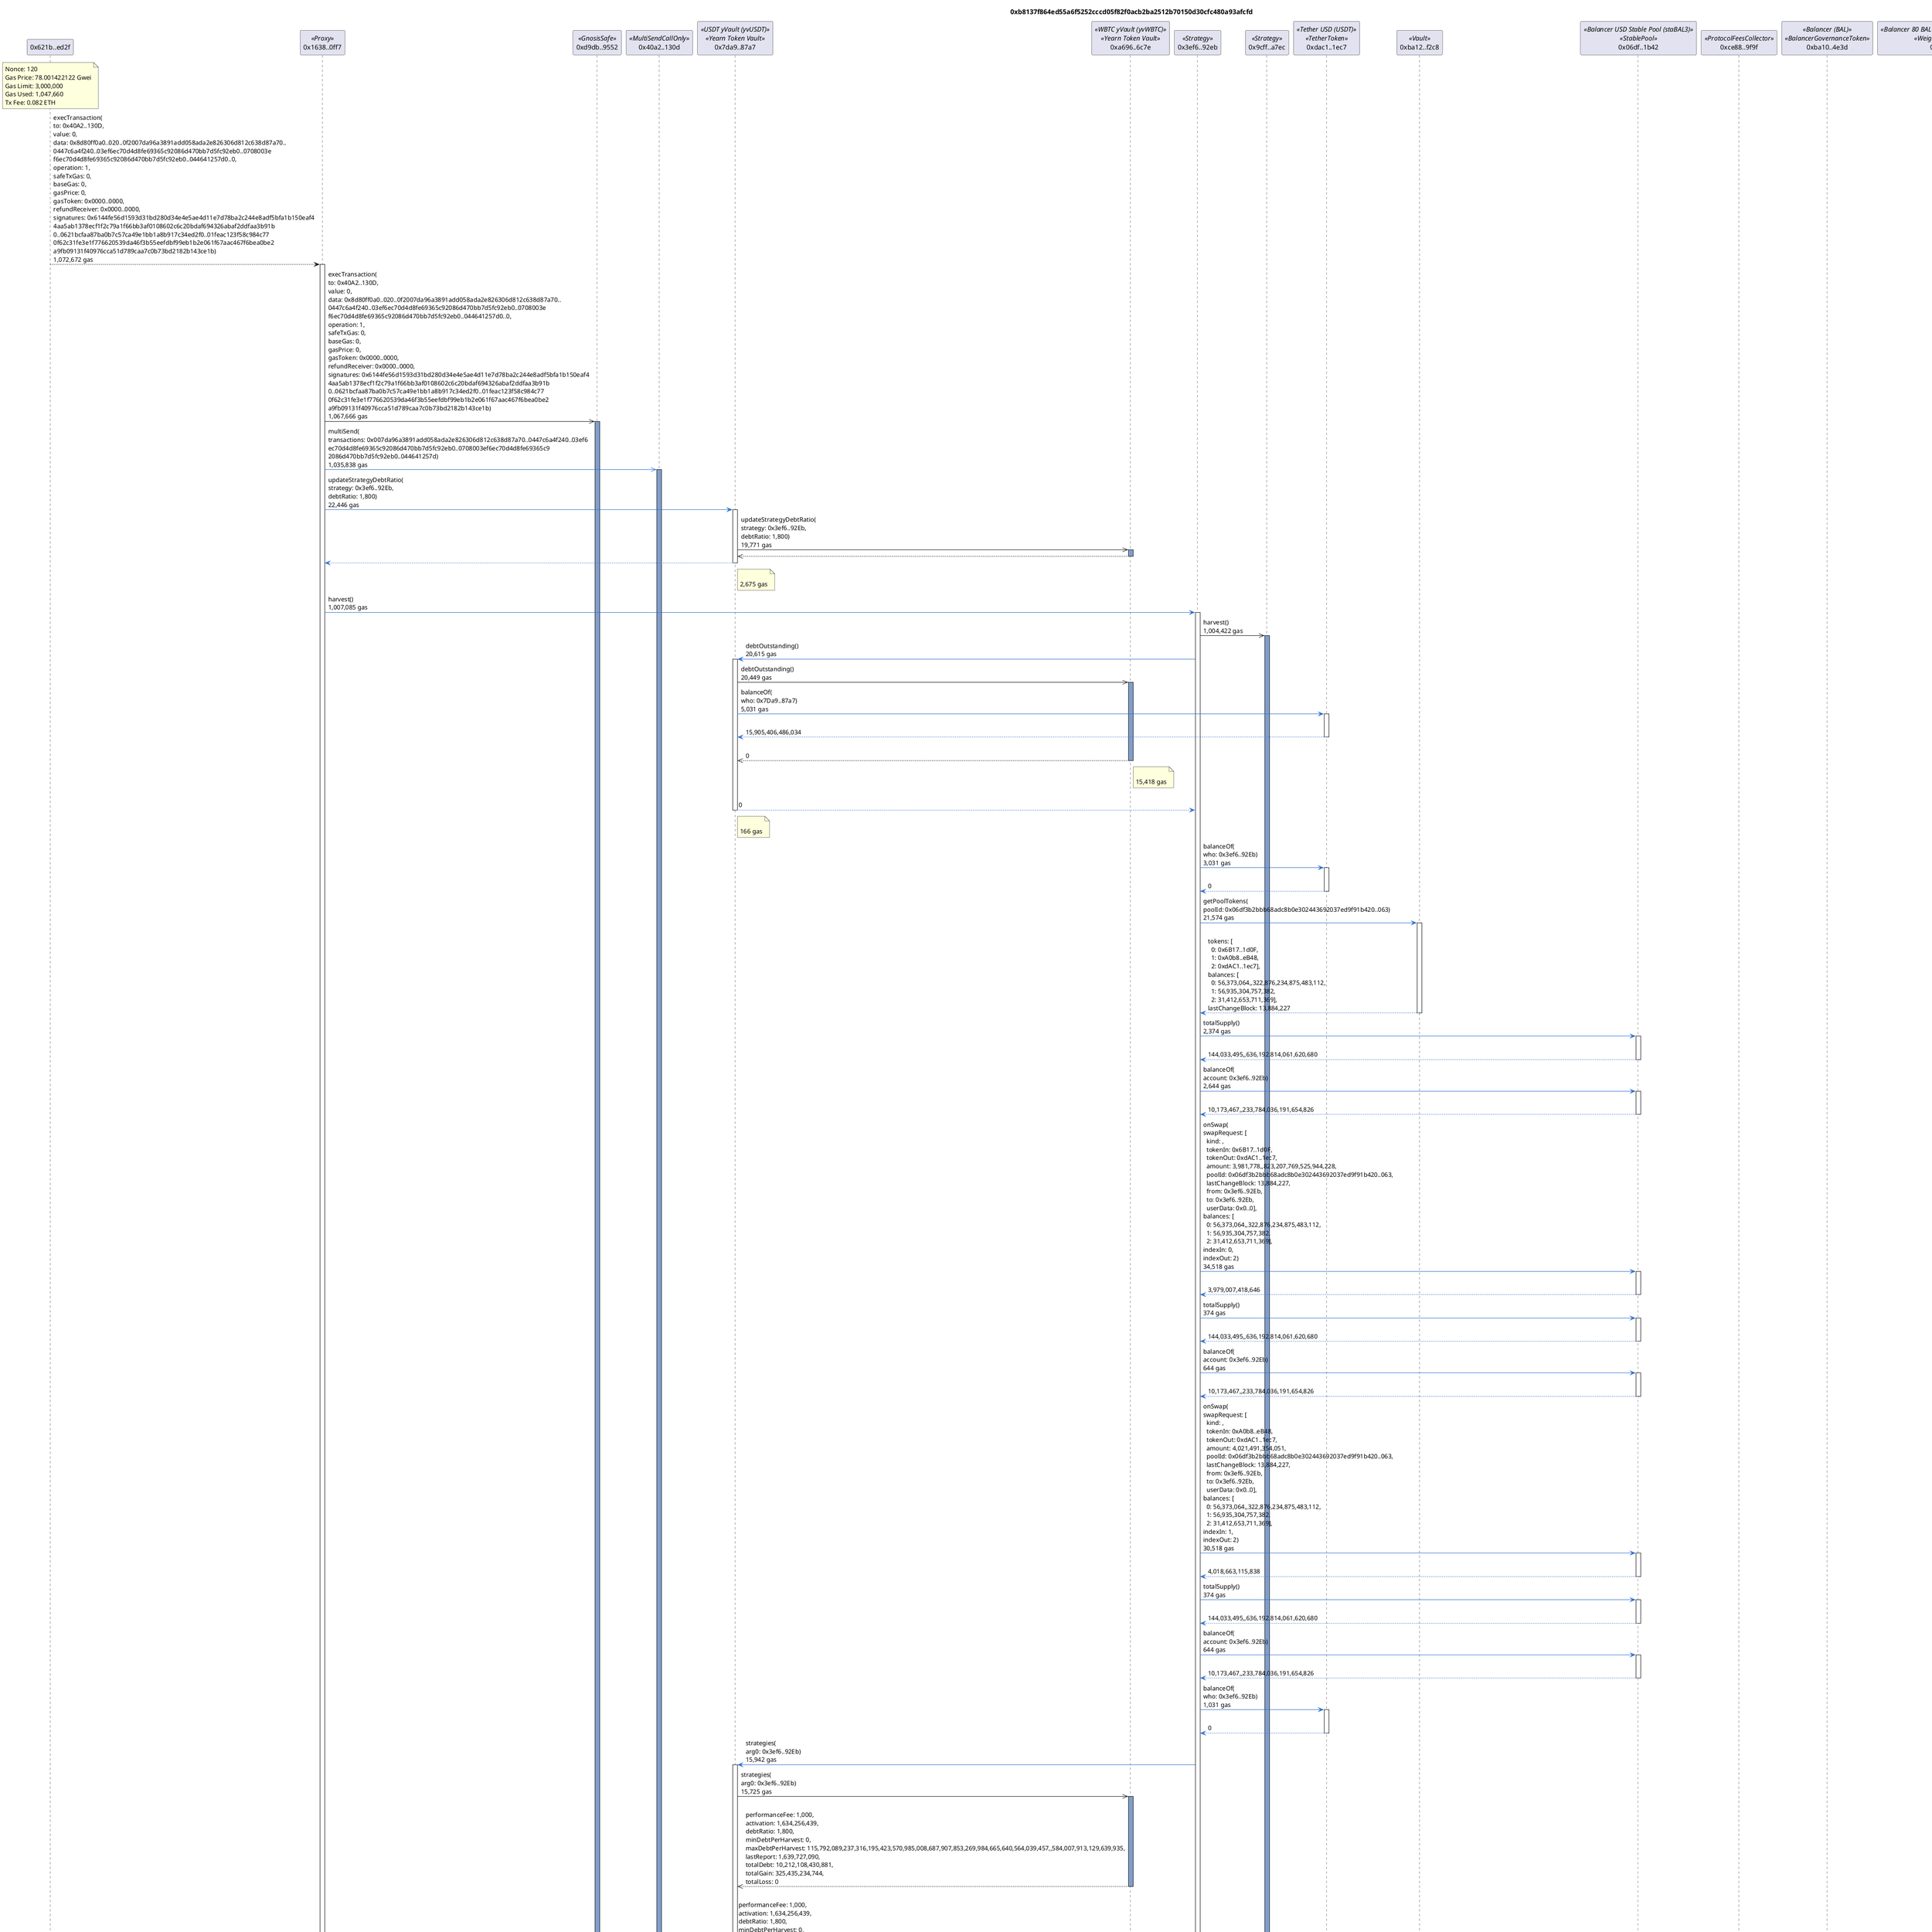 @startuml
title 0xb8137f864ed55a6f5252cccd05f82f0acb2ba2512b70150d30cfc480a93afcfd
caption  Mon, 27 Dec 2021 01:19:00 GMT
participant "0x621b..ed2f" as 621bed2f 
participant "0x1638..0ff7" as 16380ff7 <<Proxy>>
participant "0xd9db..9552" as d9db9552 <<GnosisSafe>>
participant "0x40a2..130d" as 40a2130d <<MultiSendCallOnly>>
participant "0x7da9..87a7" as 7da987a7 <<USDT yVault (yvUSDT)>><<Yearn Token Vault>>
participant "0xa696..6c7e" as a6966c7e <<WBTC yVault (yvWBTC)>><<Yearn Token Vault>>
participant "0x3ef6..92eb" as 3ef692eb <<Strategy>>
participant "0x9cff..a7ec" as 9cffa7ec <<Strategy>>
participant "0xdac1..1ec7" as dac11ec7 <<Tether USD (USDT)>><<TetherToken>>
participant "0xba12..f2c8" as ba12f2c8 <<Vault>>
participant "0x06df..1b42" as 06df1b42 <<Balancer USD Stable Pool (staBAL3)>><<StablePool>>
participant "0xce88..9f9f" as ce889f9f <<ProtocolFeesCollector>>
participant "0xba10..4e3d" as ba104e3d <<Balancer (BAL)>><<BalancerGovernanceToken>>
participant "0x5c6e..8f56" as 5c6e8f56 <<Balancer 80 BAL 20 WETH (B-80BAL-20WETH)>><<WeightedPool2Tokens>>
participant "0x9664..b6f8" as 9664b6f8 <<Balancer 50 USDC 50 WETH (B-50USDC-50WETH)>><<WeightedPool2Tokens>>
participant "0xddce..f012" as ddcef012 <<CommonHealthCheck>>

note over 621bed2f
Nonce: 120
Gas Price: 78.001422122 Gwei
Gas Limit: 3,000,000
Gas Used: 1,047,660
Tx Fee: 0.082 ETH
end note

621bed2f --> 16380ff7: execTransaction(\nto: 0x40A2..130D,\nvalue: 0,\ndata: 0x8d80ff0a0..020..0f2007da96a3891add058ada2e826306d812c638d87a70..\n0447c6a4f240..03ef6ec70d4d8fe69365c92086d470bb7d5fc92eb0..0708003e\nf6ec70d4d8fe69365c92086d470bb7d5fc92eb0..044641257d0..0,\noperation: 1,\nsafeTxGas: 0,\nbaseGas: 0,\ngasPrice: 0,\ngasToken: 0x0000..0000,\nrefundReceiver: 0x0000..0000,\nsignatures: 0x6144fe56d1593d31bd280d34e4e5ae4d11e7d78ba2c244e8adf5bfa1b150eaf4\n4aa5ab1378ecf1f2c79a1f66bb3af0108602c6c20bdaf694326abaf2ddfaa3b91b\n0..0621bcfaa87ba0b7c57ca49e1bb1a8b917c34ed2f0..01feac123f58c984c77\n0f62c31fe3e1f776620539da46f3b55eefdbf99eb1b2e061f67aac467f6bea0be2\na9fb09131f40976cca51d789caa7c0b73bd2182b143ce1b)\n1,072,672 gas
activate 16380ff7
16380ff7 ->> d9db9552: execTransaction(\nto: 0x40A2..130D,\nvalue: 0,\ndata: 0x8d80ff0a0..020..0f2007da96a3891add058ada2e826306d812c638d87a70..\n0447c6a4f240..03ef6ec70d4d8fe69365c92086d470bb7d5fc92eb0..0708003e\nf6ec70d4d8fe69365c92086d470bb7d5fc92eb0..044641257d0..0,\noperation: 1,\nsafeTxGas: 0,\nbaseGas: 0,\ngasPrice: 0,\ngasToken: 0x0000..0000,\nrefundReceiver: 0x0000..0000,\nsignatures: 0x6144fe56d1593d31bd280d34e4e5ae4d11e7d78ba2c244e8adf5bfa1b150eaf4\n4aa5ab1378ecf1f2c79a1f66bb3af0108602c6c20bdaf694326abaf2ddfaa3b91b\n0..0621bcfaa87ba0b7c57ca49e1bb1a8b917c34ed2f0..01feac123f58c984c77\n0f62c31fe3e1f776620539da46f3b55eefdbf99eb1b2e061f67aac467f6bea0be2\na9fb09131f40976cca51d789caa7c0b73bd2182b143ce1b)\n1,067,666 gas
activate d9db9552 #809ECB
16380ff7 -[#3471CD]>> 40a2130d: multiSend(\ntransactions: 0x007da96a3891add058ada2e826306d812c638d87a70..0447c6a4f240..03ef6\nec70d4d8fe69365c92086d470bb7d5fc92eb0..0708003ef6ec70d4d8fe69365c9\n2086d470bb7d5fc92eb0..044641257d)\n1,035,838 gas
activate 40a2130d #809ECB
16380ff7 -[#3471CD]> 7da987a7: updateStrategyDebtRatio(\nstrategy: 0x3ef6..92Eb,\ndebtRatio: 1,800)\n22,446 gas
activate 7da987a7
7da987a7 ->> a6966c7e: updateStrategyDebtRatio(\nstrategy: 0x3ef6..92Eb,\ndebtRatio: 1,800)\n19,771 gas
activate a6966c7e #809ECB
return
return
note right of 7da987a7: \n2,675 gas
16380ff7 -[#3471CD]> 3ef692eb: harvest()\n1,007,085 gas
activate 3ef692eb
3ef692eb ->> 9cffa7ec: harvest()\n1,004,422 gas
activate 9cffa7ec #809ECB
3ef692eb -[#3471CD]> 7da987a7: debtOutstanding()\n20,615 gas
activate 7da987a7
7da987a7 ->> a6966c7e: debtOutstanding()\n20,449 gas
activate a6966c7e #809ECB
7da987a7 -[#3471CD]> dac11ec7: balanceOf(\nwho: 0x7Da9..87a7)\n5,031 gas
activate dac11ec7
return\n15,905,406,486,034
return\n0
note right of a6966c7e: \n15,418 gas
return\n0
note right of 7da987a7: \n166 gas
3ef692eb -[#3471CD]> dac11ec7: balanceOf(\nwho: 0x3ef6..92Eb)\n3,031 gas
activate dac11ec7
return\n0
3ef692eb -[#3471CD]> ba12f2c8: getPoolTokens(\npoolId: 0x06df3b2bbb68adc8b0e302443692037ed9f91b420..063)\n21,574 gas
activate ba12f2c8
return\ntokens: [\n  0: 0x6B17..1d0F,\n  1: 0xA0b8..eB48,\n  2: 0xdAC1..1ec7],\nbalances: [\n  0: 56,373,064,,322,876,234,875,483,112,\n  1: 56,935,304,757,382,\n  2: 31,412,653,711,369],\nlastChangeBlock: 13,884,227
3ef692eb -[#3471CD]> 06df1b42: totalSupply()\n2,374 gas
activate 06df1b42
return\n144,033,495,,636,192,814,061,620,680
3ef692eb -[#3471CD]> 06df1b42: balanceOf(\naccount: 0x3ef6..92Eb)\n2,644 gas
activate 06df1b42
return\n10,173,467,,233,784,036,191,654,826
3ef692eb -[#3471CD]> 06df1b42: onSwap(\nswapRequest: [\n  kind: ,\n  tokenIn: 0x6B17..1d0F,\n  tokenOut: 0xdAC1..1ec7,\n  amount: 3,981,778,,823,207,769,525,944,228,\n  poolId: 0x06df3b2bbb68adc8b0e302443692037ed9f91b420..063,\n  lastChangeBlock: 13,884,227,\n  from: 0x3ef6..92Eb,\n  to: 0x3ef6..92Eb,\n  userData: 0x0..0],\nbalances: [\n  0: 56,373,064,,322,876,234,875,483,112,\n  1: 56,935,304,757,382,\n  2: 31,412,653,711,369],\nindexIn: 0,\nindexOut: 2)\n34,518 gas
activate 06df1b42
return\n3,979,007,418,646
3ef692eb -[#3471CD]> 06df1b42: totalSupply()\n374 gas
activate 06df1b42
return\n144,033,495,,636,192,814,061,620,680
3ef692eb -[#3471CD]> 06df1b42: balanceOf(\naccount: 0x3ef6..92Eb)\n644 gas
activate 06df1b42
return\n10,173,467,,233,784,036,191,654,826
3ef692eb -[#3471CD]> 06df1b42: onSwap(\nswapRequest: [\n  kind: ,\n  tokenIn: 0xA0b8..eB48,\n  tokenOut: 0xdAC1..1ec7,\n  amount: 4,021,491,354,051,\n  poolId: 0x06df3b2bbb68adc8b0e302443692037ed9f91b420..063,\n  lastChangeBlock: 13,884,227,\n  from: 0x3ef6..92Eb,\n  to: 0x3ef6..92Eb,\n  userData: 0x0..0],\nbalances: [\n  0: 56,373,064,,322,876,234,875,483,112,\n  1: 56,935,304,757,382,\n  2: 31,412,653,711,369],\nindexIn: 1,\nindexOut: 2)\n30,518 gas
activate 06df1b42
return\n4,018,663,115,838
3ef692eb -[#3471CD]> 06df1b42: totalSupply()\n374 gas
activate 06df1b42
return\n144,033,495,,636,192,814,061,620,680
3ef692eb -[#3471CD]> 06df1b42: balanceOf(\naccount: 0x3ef6..92Eb)\n644 gas
activate 06df1b42
return\n10,173,467,,233,784,036,191,654,826
3ef692eb -[#3471CD]> dac11ec7: balanceOf(\nwho: 0x3ef6..92Eb)\n1,031 gas
activate dac11ec7
return\n0
3ef692eb -[#3471CD]> 7da987a7: strategies(\narg0: 0x3ef6..92Eb)\n15,942 gas
activate 7da987a7
7da987a7 ->> a6966c7e: strategies(\narg0: 0x3ef6..92Eb)\n15,725 gas
activate a6966c7e #809ECB
return\nperformanceFee: 1,000,\nactivation: 1,634,256,439,\ndebtRatio: 1,800,\nminDebtPerHarvest: 0,\nmaxDebtPerHarvest: 115,792,089,237,316,195,423,570,985,008,687,907,853,269,984,665,640,564,039,457,,584,007,913,129,639,935,\nlastReport: 1,639,727,090,\ntotalDebt: 10,212,108,430,881,\ntotalGain: 325,435,234,744,\ntotalLoss: 0
return\nperformanceFee: 1,000,\nactivation: 1,634,256,439,\ndebtRatio: 1,800,\nminDebtPerHarvest: 0,\nmaxDebtPerHarvest: 115,792,089,237,316,195,423,570,985,008,687,907,853,269,984,665,640,564,039,457,,584,007,913,129,639,935,\nlastReport: 1,639,727,090,\ntotalDebt: 10,212,108,430,881,\ntotalGain: 325,435,234,744,\ntotalLoss: 0
note right of 7da987a7: \n217 gas
3ef692eb -[#3471CD]> 06df1b42: balanceOf(\naccount: 0x3ef6..92Eb)\n644 gas
activate 06df1b42
return\n10,173,467,,233,784,036,191,654,826
3ef692eb -[#3471CD]> ba12f2c8: exitPool(\npoolId: 0x06df3b2bbb68adc8b0e302443692037ed9f91b420..063,\nsender: 0x3ef6..92Eb,\nrecipient: 0x3ef6..92Eb,\nrequest: [\n  assets: [\n    0: 0x6B17..1d0F,\n    1: 0xA0b8..eB48,\n    2: 0xdAC1..1ec7],\n  minAmountsOut: [\n    0: 0,\n    1: 0,\n    2: 0],\n  userData: 0x0..020..060..086a50c38a4b11b6e853aa0..030..01018d9775,\n  toInternalBalance: false])\n156,115 gas
activate ba12f2c8
ba12f2c8 -> ce889f9f: getSwapFeePercentage()\n2,351 gas
activate ce889f9f
return\n0
ba12f2c8 -> 06df1b42: onExitPool(\npoolId: 0x06df3b2bbb68adc8b0e302443692037ed9f91b420..063,\nsender: 0x3ef6..92Eb,\nrecipient: 0x3ef6..92Eb,\nbalances: [\n  0: 56,373,064,,322,876,234,875,483,112,\n  1: 56,935,304,757,382,\n  2: 31,412,653,711,369],\nlastChangeBlock: 13,884,227,\nprotocolSwapFeePercentage: 0,\nuserData: 0x0..020..060..086a50c38a4b11b6e853aa0..030..01018d9775)\n71,645 gas
activate 06df1b42
return\n[\n  0: 0,\n  1: 0,\n  2: 4,321,023,861],\n[\n  0: 0,\n  1: 0,\n  2: 0]
ba12f2c8 -> dac11ec7: transfer(\n_to: 0x3ef6..92Eb,\n_value: 4,321,023,861)\n37,601 gas
activate dac11ec7
return
return
note right of ba12f2c8: \n44,518 gas
3ef692eb -[#3471CD]> ba104e3d: balanceOf(\naccount: 0x3ef6..92Eb)\n2,542 gas
activate ba104e3d
return\n1,766,,929,110,350,000,000,000
3ef692eb -[#3471CD]> ba104e3d: decimals()\n2,473 gas
activate ba104e3d
return\n18
3ef692eb -[#3471CD]> dac11ec7: decimals()\n2,484 gas
activate dac11ec7
return\n6
3ef692eb -[#3471CD]> ba12f2c8: batchSwap(\nkind: ,\nswaps: [\n  0: [\n    poolId: 0x5c6ee304399dbdb9c8ef030ab642b10820db8f5600020..014,\n    assetInIndex: 0,\n    assetOutIndex: 1,\n    amount: 1,766,,929,110,350,000,000,000,\n    userData: 0x0..0],\n  1: [\n    poolId: 0x96646936b91d6b9d7d0c47c496afbf3d6ec7b6f800020..019,\n    assetInIndex: 1,\n    assetOutIndex: 2,\n    amount: 0,\n    userData: 0x0..0],\n  2: [\n    poolId: 0x06df3b2bbb68adc8b0e302443692037ed9f91b420..063,\n    assetInIndex: 2,\n    assetOutIndex: 3,\n    amount: 0,\n    userData: 0x0..0]],\nassets: [\n  0: 0xba10..4e3D,\n  1: 0xC02a..6Cc2,\n  2: 0xA0b8..eB48,\n  3: 0xdAC1..1ec7],\nfunds: [\n  sender: 0x3ef6..92Eb,\n  fromInternalBalance: false,\n  recipient: 0x3ef6..92Eb,\n  toInternalBalance: false],\nlimits: [\n  0: 1,766,,929,110,350,000,000,000,\n  1: 0,\n  2: 0,\n  3: 0],\ndeadline: 1,640,567,950)\n182,781 gas
activate ba12f2c8
ba12f2c8 -> 5c6e8f56: onSwap(\nrequest: [\n  kind: ,\n  tokenIn: 0xba10..4e3D,\n  tokenOut: 0xC02a..6Cc2,\n  amount: 1,766,,929,110,350,000,000,000,\n  poolId: 0x5c6ee304399dbdb9c8ef030ab642b10820db8f5600020..014,\n  lastChangeBlock: 13,884,065,\n  from: 0x3ef6..92Eb,\n  to: 0x3ef6..92Eb,\n  userData: 0x0..0],\nbalanceTokenIn: 5,312,741,,360,159,618,448,951,703,\nbalanceTokenOut: 5,912,,177,037,115,528,953,546)\n26,030 gas
activate 5c6e8f56
return\n7,,854,704,388,137,400,345
ba12f2c8 -> 9664b6f8: onSwap(\nrequest: [\n  kind: ,\n  tokenIn: 0xC02a..6Cc2,\n  tokenOut: 0xA0b8..eB48,\n  amount: 7,,854,704,388,137,400,345,\n  poolId: 0x96646936b91d6b9d7d0c47c496afbf3d6ec7b6f800020..019,\n  lastChangeBlock: 13,884,150,\n  from: 0x3ef6..92Eb,\n  to: 0x3ef6..92Eb,\n  userData: 0x0..0],\nbalanceTokenIn: 734,,355,750,331,675,611,512,\nbalanceTokenOut: 2,981,172,049,916)\n25,962 gas
activate 9664b6f8
return\n31,533,698,784
ba12f2c8 -> 06df1b42: onSwap(\nswapRequest: [\n  kind: ,\n  tokenIn: 0xA0b8..eB48,\n  tokenOut: 0xdAC1..1ec7,\n  amount: 31,533,698,784,\n  poolId: 0x06df3b2bbb68adc8b0e302443692037ed9f91b420..063,\n  lastChangeBlock: 13,884,267,\n  from: 0x3ef6..92Eb,\n  to: 0x3ef6..92Eb,\n  userData: 0x0..0],\nbalances: [\n  0: 56,373,064,,322,876,234,875,483,112,\n  1: 56,935,304,757,382,\n  2: 31,408,332,687,508],\nindexIn: 1,\nindexOut: 2)\n29,581 gas
activate 06df1b42
return\n31,515,167,957
ba12f2c8 -> ba104e3d: transferFrom(\nsender: 0x3ef6..92Eb,\nrecipient: 0xBA12..F2C8,\namount: 1,766,,929,110,350,000,000,000)\n26,309 gas
activate ba104e3d
return\ntrue
ba12f2c8 -> dac11ec7: transfer(\n_to: 0x3ef6..92Eb,\n_value: 31,515,167,957)\n4,901 gas
activate dac11ec7
return
return\nassetDeltas: [\n  0: 1,766,,929,110,350,000,000,000,\n  1: 0,\n  2: 0,\n  3: -31515167957]
note right of ba12f2c8: \n69,998 gas
3ef692eb -[#3471CD]> dac11ec7: balanceOf(\nwho: 0x3ef6..92Eb)\n1,031 gas
activate dac11ec7
return\n35,836,191,818
3ef692eb -[#3471CD]> 7da987a7: strategies(\narg0: 0x3ef6..92Eb)\n3,942 gas
activate 7da987a7
7da987a7 ->> a6966c7e: strategies(\narg0: 0x3ef6..92Eb)\n3,725 gas
activate a6966c7e #809ECB
return\nperformanceFee: 1,000,\nactivation: 1,634,256,439,\ndebtRatio: 1,800,\nminDebtPerHarvest: 0,\nmaxDebtPerHarvest: 115,792,089,237,316,195,423,570,985,008,687,907,853,269,984,665,640,564,039,457,,584,007,913,129,639,935,\nlastReport: 1,639,727,090,\ntotalDebt: 10,212,108,430,881,\ntotalGain: 325,435,234,744,\ntotalLoss: 0
return\nperformanceFee: 1,000,\nactivation: 1,634,256,439,\ndebtRatio: 1,800,\nminDebtPerHarvest: 0,\nmaxDebtPerHarvest: 115,792,089,237,316,195,423,570,985,008,687,907,853,269,984,665,640,564,039,457,,584,007,913,129,639,935,\nlastReport: 1,639,727,090,\ntotalDebt: 10,212,108,430,881,\ntotalGain: 325,435,234,744,\ntotalLoss: 0
note right of 7da987a7: \n217 gas
3ef692eb -[#3471CD]> 7da987a7: report(\ngain: 35,836,191,818,\nloss: 0,\n_debtPayment: 0)\n105,816 gas
activate 7da987a7
7da987a7 ->> a6966c7e: report(\ngain: 35,836,191,818,\nloss: 0,\n_debtPayment: 0)\n105,632 gas
activate a6966c7e #809ECB
7da987a7 -[#3471CD]> dac11ec7: balanceOf(\nwho: 0x3ef6..92Eb)\n1,031 gas
activate dac11ec7
return\n35,836,191,818
7da987a7 -[#3471CD]> 3ef692eb: delegatedAssets()\n484 gas
activate 3ef692eb
3ef692eb ->> 9cffa7ec: delegatedAssets()\n318 gas
activate 9cffa7ec #809ECB
return\n0
return\n0
note right of 3ef692eb: \n166 gas
7da987a7 -[#3471CD]> dac11ec7: balanceOf(\nwho: 0x7Da9..87a7)\n1,031 gas
activate dac11ec7
return\n15,905,406,486,034
7da987a7 -[#3471CD]> dac11ec7: balanceOf(\nwho: 0x7Da9..87a7)\n1,031 gas
activate dac11ec7
return\n15,905,406,486,034
7da987a7 -[#3471CD]> dac11ec7: balanceOf(\nwho: 0x7Da9..87a7)\n1,031 gas
activate dac11ec7
return\n15,905,406,486,034
7da987a7 -[#3471CD]> dac11ec7: balanceOf(\nwho: 0x7Da9..87a7)\n1,031 gas
activate dac11ec7
return\n15,905,406,486,034
7da987a7 -[#3471CD]> dac11ec7: transfer(\n_to: 0x3ef6..92Eb,\n_value: 4,540,595,089,819)\n9,701 gas
activate dac11ec7
return
return\n0
note right of a6966c7e: \n90,292 gas
return\n0
note right of 7da987a7: \n184 gas
3ef692eb -[#3471CD]> ba12f2c8: getPoolTokens(\npoolId: 0x06df3b2bbb68adc8b0e302443692037ed9f91b420..063)\n5,557 gas
activate ba12f2c8
return\ntokens: [\n  0: 0x6B17..1d0F,\n  1: 0xA0b8..eB48,\n  2: 0xdAC1..1ec7],\nbalances: [\n  0: 56,373,064,,322,876,234,875,483,112,\n  1: 56,966,838,456,166,\n  2: 31,376,817,519,551],\nlastChangeBlock: 13,884,267
3ef692eb -[#3471CD]> 06df1b42: totalSupply()\n374 gas
activate 06df1b42
return\n144,029,193,,173,694,623,845,506,173
3ef692eb -[#3471CD]> 06df1b42: balanceOf(\naccount: 0x3ef6..92Eb)\n644 gas
activate 06df1b42
return\n10,169,164,,771,285,845,975,540,319
3ef692eb -[#3471CD]> 06df1b42: onSwap(\nswapRequest: [\n  kind: ,\n  tokenIn: 0x6B17..1d0F,\n  tokenOut: 0xdAC1..1ec7,\n  amount: 3,980,213,,782,564,776,675,983,777,\n  poolId: 0x06df3b2bbb68adc8b0e302443692037ed9f91b420..063,\n  lastChangeBlock: 13,884,267,\n  from: 0x3ef6..92Eb,\n  to: 0x3ef6..92Eb,\n  userData: 0x0..0],\nbalances: [\n  0: 56,373,064,,322,876,234,875,483,112,\n  1: 56,966,838,456,166,\n  2: 31,376,817,519,551],\nindexIn: 0,\nindexOut: 2)\n30,518 gas
activate 06df1b42
return\n3,977,436,517,178
3ef692eb -[#3471CD]> 06df1b42: totalSupply()\n374 gas
activate 06df1b42
return\n144,029,193,,173,694,623,845,506,173
3ef692eb -[#3471CD]> 06df1b42: balanceOf(\naccount: 0x3ef6..92Eb)\n644 gas
activate 06df1b42
return\n10,169,164,,771,285,845,975,540,319
3ef692eb -[#3471CD]> 06df1b42: onSwap(\nswapRequest: [\n  kind: ,\n  tokenIn: 0xA0b8..eB48,\n  tokenOut: 0xdAC1..1ec7,\n  amount: 4,022,137,137,582,\n  poolId: 0x06df3b2bbb68adc8b0e302443692037ed9f91b420..063,\n  lastChangeBlock: 13,884,267,\n  from: 0x3ef6..92Eb,\n  to: 0x3ef6..92Eb,\n  userData: 0x0..0],\nbalances: [\n  0: 56,373,064,,322,876,234,875,483,112,\n  1: 56,966,838,456,166,\n  2: 31,376,817,519,551],\nindexIn: 1,\nindexOut: 2)\n30,518 gas
activate 06df1b42
return\n4,019,299,766,634
3ef692eb -[#3471CD]> 06df1b42: totalSupply()\n374 gas
activate 06df1b42
return\n144,029,193,,173,694,623,845,506,173
3ef692eb -[#3471CD]> 06df1b42: balanceOf(\naccount: 0x3ef6..92Eb)\n644 gas
activate 06df1b42
return\n10,169,164,,771,285,845,975,540,319
3ef692eb -[#3471CD]> dac11ec7: balanceOf(\nwho: 0x3ef6..92Eb)\n1,031 gas
activate dac11ec7
return\n4,576,431,281,637
3ef692eb -[#3471CD]> ba12f2c8: joinPool(\npoolId: 0x06df3b2bbb68adc8b0e302443692037ed9f91b420..063,\nsender: 0x3ef6..92Eb,\nrecipient: 0x3ef6..92Eb,\nrequest: [\n  assets: [\n    0: 0x6B17..1d0F,\n    1: 0xA0b8..eB48,\n    2: 0xdAC1..1ec7],\n  maxAmountsIn: [\n    0: 0,\n    1: 0,\n    2: 4,576,431,281,637],\n  userData: 0x0..010..060..030..0429888f95e5,\n  fromInternalBalance: false])\n99,810 gas
activate ba12f2c8
ba12f2c8 -> ce889f9f: getSwapFeePercentage()\n351 gas
activate ce889f9f
return\n0
ba12f2c8 -> 06df1b42: onJoinPool(\npoolId: 0x06df3b2bbb68adc8b0e302443692037ed9f91b420..063,\nsender: 0x3ef6..92Eb,\nrecipient: 0x3ef6..92Eb,\nbalances: [\n  0: 56,373,064,,322,876,234,875,483,112,\n  1: 56,966,838,456,166,\n  2: 31,376,817,519,551],\nlastChangeBlock: 13,884,267,\nprotocolSwapFeePercentage: 0,\nuserData: 0x0..010..060..030..0429888f95e5)\n58,632 gas
activate 06df1b42
return\n[\n  0: 0,\n  1: 0,\n  2: 4,576,431,281,637],\n[\n  0: 0,\n  1: 0,\n  2: 0]
ba12f2c8 -> dac11ec7: transferFrom(\n_from: 0x3ef6..92Eb,\n_to: 0xBA12..F2C8,\n_value: 4,576,431,281,637)\n8,930 gas
activate dac11ec7
return
return
note right of ba12f2c8: \n31,897 gas
3ef692eb -[#3471CD]> ba12f2c8: getPoolTokens(\npoolId: 0x06df3b2bbb68adc8b0e302443692037ed9f91b420..063)\n5,557 gas
activate ba12f2c8
return\ntokens: [\n  0: 0x6B17..1d0F,\n  1: 0xA0b8..eB48,\n  2: 0xdAC1..1ec7],\nbalances: [\n  0: 56,373,064,,322,876,234,875,483,112,\n  1: 56,966,838,456,166,\n  2: 35,953,248,801,188],\nlastChangeBlock: 13,884,267
3ef692eb -[#3471CD]> 06df1b42: totalSupply()\n374 gas
activate 06df1b42
return\n148,584,992,,466,857,939,597,095,327
3ef692eb -[#3471CD]> 06df1b42: balanceOf(\naccount: 0x3ef6..92Eb)\n644 gas
activate 06df1b42
return\n14,724,964,,064,449,161,727,129,473
3ef692eb -[#3471CD]> 06df1b42: onSwap(\nswapRequest: [\n  kind: ,\n  tokenIn: 0x6B17..1d0F,\n  tokenOut: 0xdAC1..1ec7,\n  amount: 5,586,643,,257,678,843,594,459,438,\n  poolId: 0x06df3b2bbb68adc8b0e302443692037ed9f91b420..063,\n  lastChangeBlock: 13,884,267,\n  from: 0x3ef6..92Eb,\n  to: 0x3ef6..92Eb,\n  userData: 0x0..0],\nbalances: [\n  0: 56,373,064,,322,876,234,875,483,112,\n  1: 56,966,838,456,166,\n  2: 35,953,248,801,188],\nindexIn: 0,\nindexOut: 2)\n29,581 gas
activate 06df1b42
return\n5,583,480,605,316
3ef692eb -[#3471CD]> 06df1b42: totalSupply()\n374 gas
activate 06df1b42
return\n148,584,992,,466,857,939,597,095,327
3ef692eb -[#3471CD]> 06df1b42: balanceOf(\naccount: 0x3ef6..92Eb)\n644 gas
activate 06df1b42
return\n14,724,964,,064,449,161,727,129,473
3ef692eb -[#3471CD]> 06df1b42: onSwap(\nswapRequest: [\n  kind: ,\n  tokenIn: 0xA0b8..eB48,\n  tokenOut: 0xdAC1..1ec7,\n  amount: 5,645,487,038,803,\n  poolId: 0x06df3b2bbb68adc8b0e302443692037ed9f91b420..063,\n  lastChangeBlock: 13,884,267,\n  from: 0x3ef6..92Eb,\n  to: 0x3ef6..92Eb,\n  userData: 0x0..0],\nbalances: [\n  0: 56,373,064,,322,876,234,875,483,112,\n  1: 56,966,838,456,166,\n  2: 35,953,248,801,188],\nindexIn: 1,\nindexOut: 2)\n30,518 gas
activate 06df1b42
return\n5,642,247,986,003
3ef692eb -[#3471CD]> 06df1b42: totalSupply()\n374 gas
activate 06df1b42
return\n148,584,992,,466,857,939,597,095,327
3ef692eb -[#3471CD]> 06df1b42: balanceOf(\naccount: 0x3ef6..92Eb)\n644 gas
activate 06df1b42
return\n14,724,964,,064,449,161,727,129,473
3ef692eb -[#3471CD]> ddcef012: check(\nprofit: 35,836,191,818,\nloss: 0,\ndebtPayment: 0,\ndebtOutstanding: 0,\ntotalDebt: 10,212,108,430,881)\n13,720 gas
activate ddcef012
return\ntrue
return
note right of 9cffa7ec: \n159,393 gas
return
note right of 3ef692eb: \n2,663 gas
return
note right of 40a2130d: \n6,307 gas
return\nsuccess: true
note right of d9db9552: \n31,828 gas
return\nsuccess: true
note right of 16380ff7: \n5,006 gas

note over 16380ff7 #aqua
ExecutionSuccess:
txHash: 0xc715347ca3aa1621e41dd6c667cebb40aa51fa1843e04a4adb3293bf5df08260,
payment: 0
end note
note over 7da987a7 #aqua
StrategyUpdateDebtRatio:
strategy: 0x3ef6..92Eb,
debtRatio: 1,800
StrategyUpdateDebtRatio:
strategy: 0x3ef6..92Eb,
debtRatio: 1,800
Transfer:
sender: 0x0000..0000,
receiver: 0x7Da9..87a7,
value: 12,154,721,039
Transfer:
sender: 0x0000..0000,
receiver: 0x7Da9..87a7,
value: 12,154,721,039
Transfer:
sender: 0x7Da9..87a7,
receiver: 0x3ef6..92Eb,
value: 3,454,407,155
Transfer:
sender: 0x7Da9..87a7,
receiver: 0x3ef6..92Eb,
value: 3,454,407,155
Transfer:
sender: 0x7Da9..87a7,
receiver: 0x93A6..Efde,
value: 8,700,313,884
Transfer:
sender: 0x7Da9..87a7,
receiver: 0x93A6..Efde,
value: 8,700,313,884
StrategyReported:
strategy: 0x3ef6..92Eb,
gain: 35,836,191,818,
loss: 0,
debtPaid: 0,
totalGain: 361,271,426,562,
totalLoss: 0,
totalDebt: 14,788,539,712,518,
debtAdded: 4,576,431,281,637,
debtRatio: 1,800
StrategyReported:
strategy: 0x3ef6..92Eb,
gain: 35,836,191,818,
loss: 0,
debtPaid: 0,
totalGain: 361,271,426,562,
totalLoss: 0,
totalDebt: 14,788,539,712,518,
debtAdded: 4,576,431,281,637,
debtRatio: 1,800
end note
note over 3ef692eb #aqua
Harvested:
profit: 35,836,191,818,
loss: 0,
debtPayment: 0,
debtOutstanding: 0
Harvested:
profit: 35,836,191,818,
loss: 0,
debtPayment: 0,
debtOutstanding: 0
end note
note over dac11ec7 #aqua
Transfer:
from: 0xBA12..F2C8,
to: 0x3ef6..92Eb,
value: 4,321,023,861
Transfer:
from: 0xBA12..F2C8,
to: 0x3ef6..92Eb,
value: 31,515,167,957
Transfer:
from: 0x7Da9..87a7,
to: 0x3ef6..92Eb,
value: 4,540,595,089,819
Transfer:
from: 0x3ef6..92Eb,
to: 0xBA12..F2C8,
value: 4,576,431,281,637
end note
note over ba12f2c8 #aqua
Swap:
poolId: 0x5c6ee304399dbdb9c8ef030ab642b10820db8f5600020..014,
tokenIn: 0xba10..4e3D,
tokenOut: 0xC02a..6Cc2,
amountIn: 1,766,,929,110,350,000,000,000,
amountOut: 7,,854,704,388,137,400,345
Swap:
poolId: 0x96646936b91d6b9d7d0c47c496afbf3d6ec7b6f800020..019,
tokenIn: 0xC02a..6Cc2,
tokenOut: 0xA0b8..eB48,
amountIn: 7,,854,704,388,137,400,345,
amountOut: 31,533,698,784
Swap:
poolId: 0x06df3b2bbb68adc8b0e302443692037ed9f91b420..063,
tokenIn: 0xA0b8..eB48,
tokenOut: 0xdAC1..1ec7,
amountIn: 31,533,698,784,
amountOut: 31,515,167,957
end note
note over 06df1b42 #aqua
Transfer:
from: 0x3ef6..92Eb,
to: 0x0000..0000,
value: 4,302,,462,498,190,216,114,507
Transfer:
from: 0x0000..0000,
to: 0x3ef6..92Eb,
value: 4,555,799,,293,163,315,751,589,154
end note
note over ba104e3d #aqua
Transfer:
from: 0x3ef6..92Eb,
to: 0xBA12..F2C8,
value: 1,766,,929,110,350,000,000,000
Approval:
owner: 0x3ef6..92Eb,
spender: 0xBA12..F2C8,
value: 115,792,089,237,316,195,423,570,985,008,687,907,853,269,984,665,640,564,022,776,,018,112,656,023,639,935
end note
@endumls